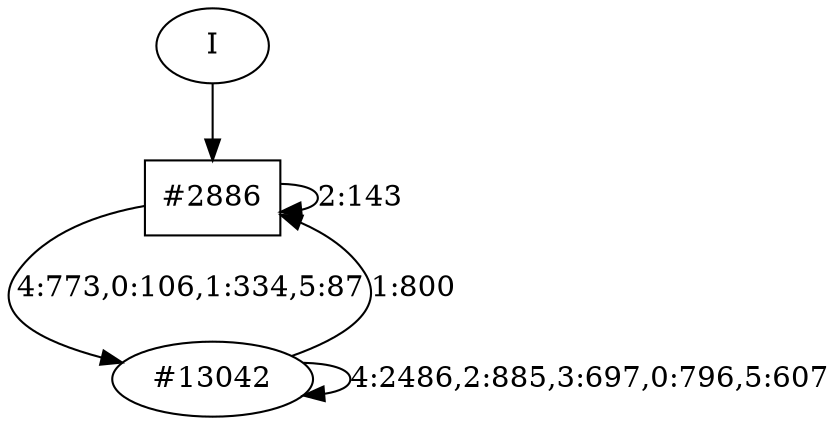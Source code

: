 // produced with flexfringe from git commitd1cf04ada0831d0605a3651971ef9a02091d8823
// dfasat/flexfringe -h=kldistance -d=kl_data -o=experiments/flexfringe_pautomac_study/flexfringe_data/exp6_n5_x0_w1_a1_b1_f1_I0_J0_K0_t1_l0_p0_75dfa -n=5 -x=0 -w=1 -a=1 -b=1 -f=1 -I=0 -J=0 -K=0 -t=1 -l=0 -p=0.75 /Users/nicholasrenninger/Google Drive/Grad School/specification learning/code/DPFA_DTS_product_experiment/dfasatInvestigations/experiments/flexfringe_pautomac_study/flexfringe_data/flexfringe_pautomac_study_train 
digraph DFA {
	0 [label="root" shape=box];
		I -> 0;
	0 [ label="#2886"  ];
		0 -> 0 [label="2:143"  ];
		0 -> 1 [label="4:773,0:106,1:334,5:87"  ];
	1 [ label="#13042"  ];
		1 -> 0 [label="1:800"  ];
		1 -> 1 [label="4:2486,2:885,3:697,0:796,5:607"  ];
}
